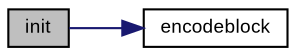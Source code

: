 digraph "init"
{
  bgcolor="transparent";
  edge [fontname="Arial",fontsize="9",labelfontname="Arial",labelfontsize="9"];
  node [fontname="Arial",fontsize="9",shape=record];
  rankdir="LR";
  Node1 [label="init",height=0.2,width=0.4,color="black", fillcolor="grey75", style="filled" fontcolor="black"];
  Node1 -> Node2 [color="midnightblue",fontsize="9",style="solid",fontname="Arial"];
  Node2 [label="encodeblock",height=0.2,width=0.4,color="black",URL="$class_v_s_t_g_u_i_1_1_base64_codec.html#ab955ea0d4167e0dbdd48a1ce1dfa6a5e"];
}

